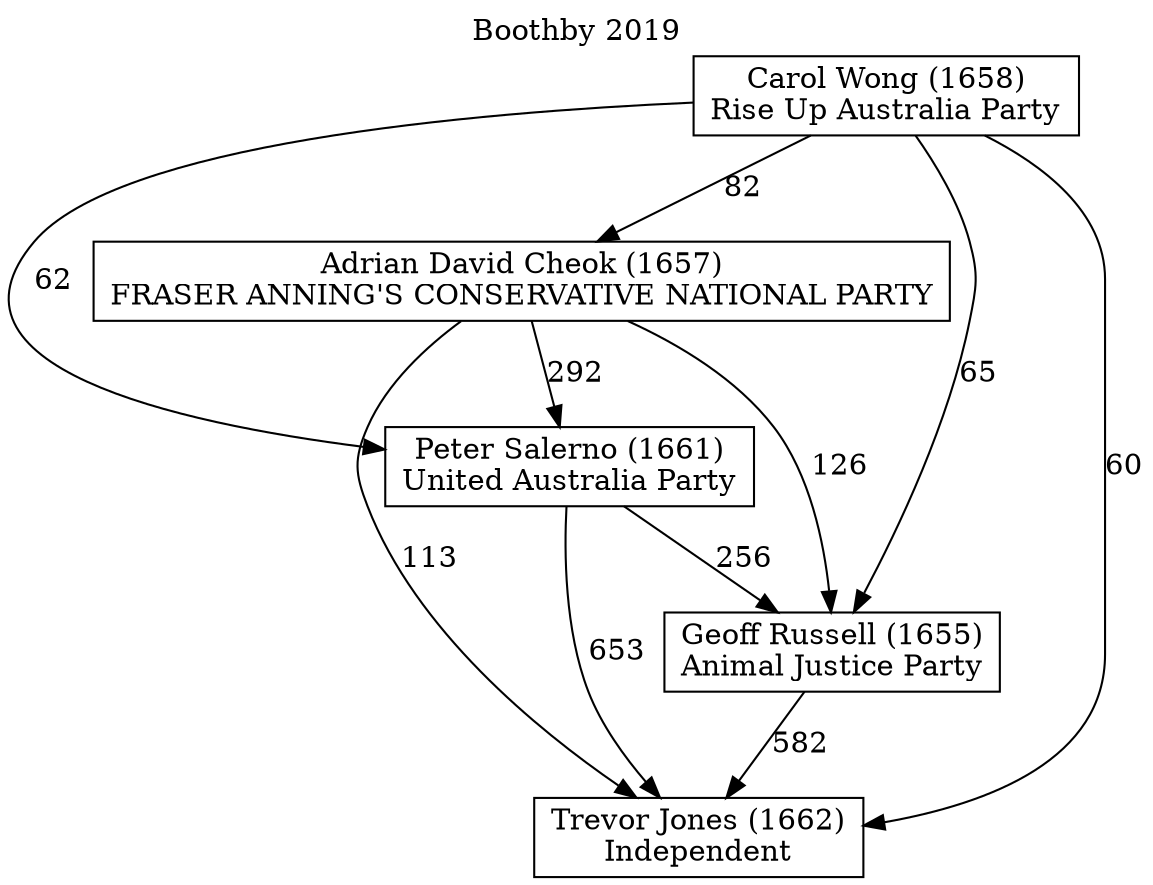 // House preference flow
digraph "Trevor Jones (1662)_Boothby_2019" {
	graph [label="Boothby 2019" labelloc=t mclimit=10]
	node [shape=box]
	"Trevor Jones (1662)" [label="Trevor Jones (1662)
Independent"]
	"Geoff Russell (1655)" [label="Geoff Russell (1655)
Animal Justice Party"]
	"Peter Salerno (1661)" [label="Peter Salerno (1661)
United Australia Party"]
	"Adrian David Cheok (1657)" [label="Adrian David Cheok (1657)
FRASER ANNING'S CONSERVATIVE NATIONAL PARTY"]
	"Carol Wong (1658)" [label="Carol Wong (1658)
Rise Up Australia Party"]
	"Geoff Russell (1655)" -> "Trevor Jones (1662)" [label=582]
	"Peter Salerno (1661)" -> "Geoff Russell (1655)" [label=256]
	"Adrian David Cheok (1657)" -> "Peter Salerno (1661)" [label=292]
	"Carol Wong (1658)" -> "Adrian David Cheok (1657)" [label=82]
	"Peter Salerno (1661)" -> "Trevor Jones (1662)" [label=653]
	"Adrian David Cheok (1657)" -> "Trevor Jones (1662)" [label=113]
	"Carol Wong (1658)" -> "Trevor Jones (1662)" [label=60]
	"Carol Wong (1658)" -> "Peter Salerno (1661)" [label=62]
	"Adrian David Cheok (1657)" -> "Geoff Russell (1655)" [label=126]
	"Carol Wong (1658)" -> "Geoff Russell (1655)" [label=65]
}
